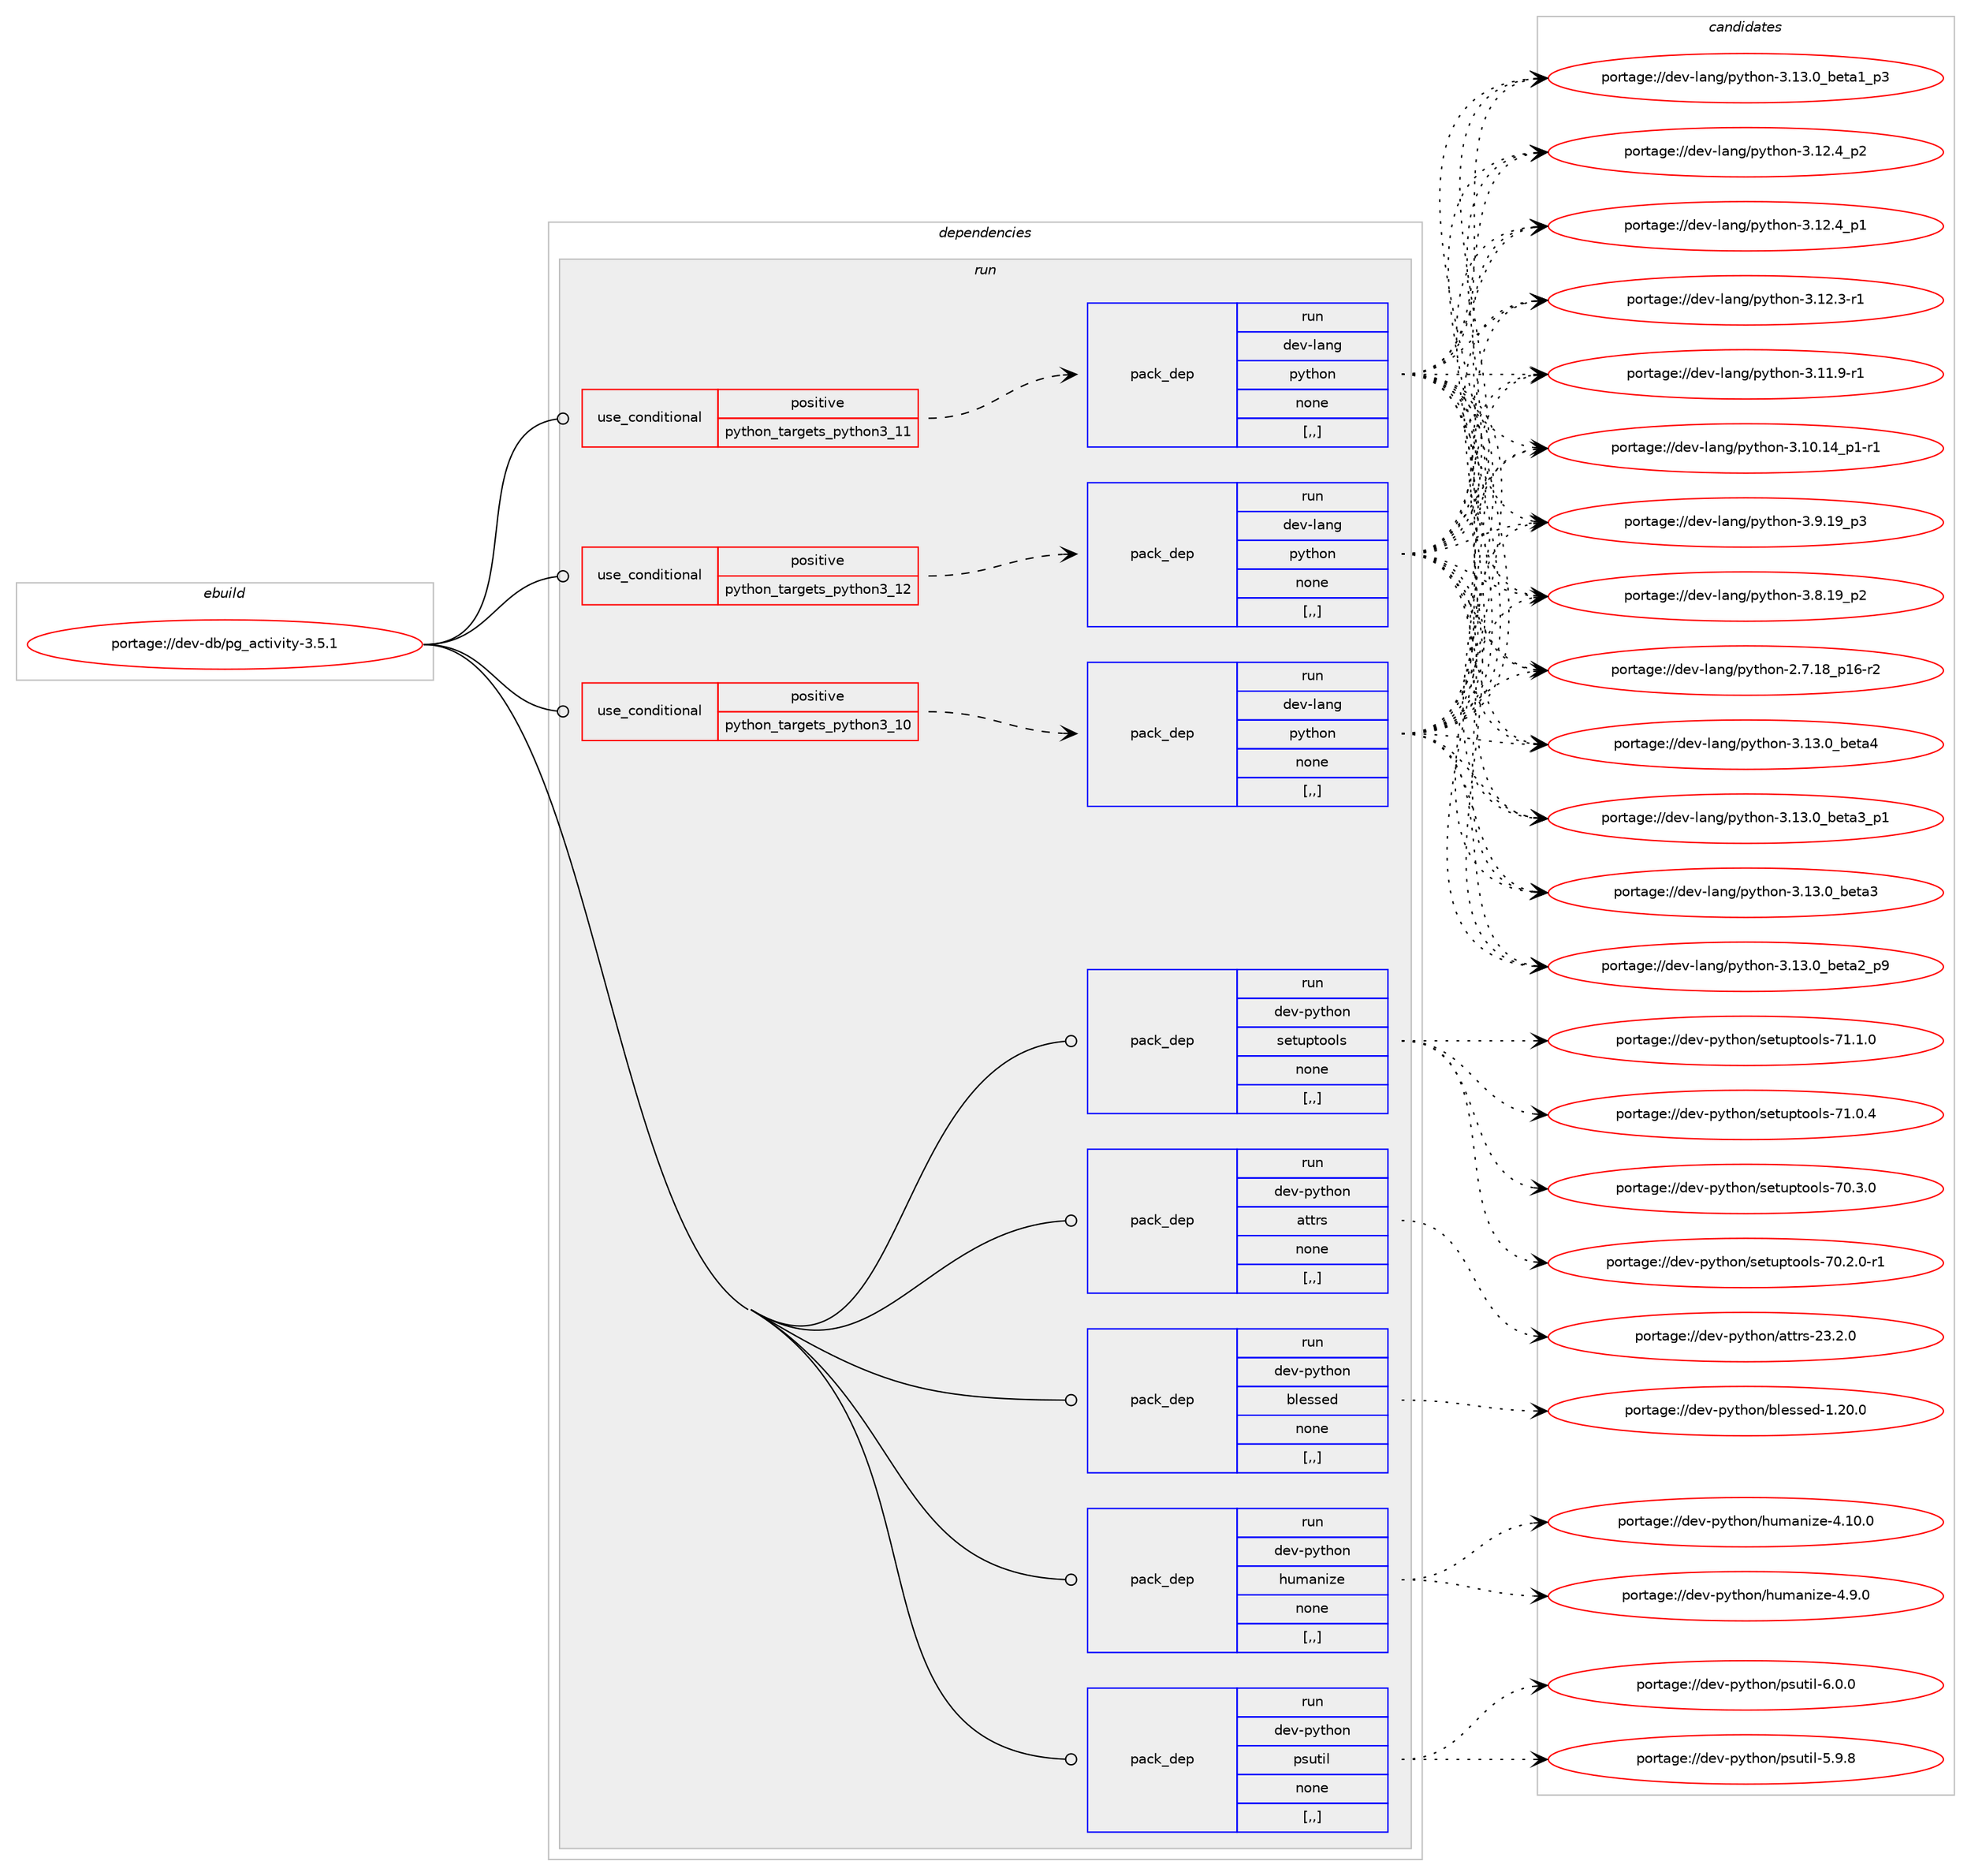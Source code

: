 digraph prolog {

# *************
# Graph options
# *************

newrank=true;
concentrate=true;
compound=true;
graph [rankdir=LR,fontname=Helvetica,fontsize=10,ranksep=1.5];#, ranksep=2.5, nodesep=0.2];
edge  [arrowhead=vee];
node  [fontname=Helvetica,fontsize=10];

# **********
# The ebuild
# **********

subgraph cluster_leftcol {
color=gray;
label=<<i>ebuild</i>>;
id [label="portage://dev-db/pg_activity-3.5.1", color=red, width=4, href="../dev-db/pg_activity-3.5.1.svg"];
}

# ****************
# The dependencies
# ****************

subgraph cluster_midcol {
color=gray;
label=<<i>dependencies</i>>;
subgraph cluster_compile {
fillcolor="#eeeeee";
style=filled;
label=<<i>compile</i>>;
}
subgraph cluster_compileandrun {
fillcolor="#eeeeee";
style=filled;
label=<<i>compile and run</i>>;
}
subgraph cluster_run {
fillcolor="#eeeeee";
style=filled;
label=<<i>run</i>>;
subgraph cond18074 {
dependency69231 [label=<<TABLE BORDER="0" CELLBORDER="1" CELLSPACING="0" CELLPADDING="4"><TR><TD ROWSPAN="3" CELLPADDING="10">use_conditional</TD></TR><TR><TD>positive</TD></TR><TR><TD>python_targets_python3_10</TD></TR></TABLE>>, shape=none, color=red];
subgraph pack50206 {
dependency69232 [label=<<TABLE BORDER="0" CELLBORDER="1" CELLSPACING="0" CELLPADDING="4" WIDTH="220"><TR><TD ROWSPAN="6" CELLPADDING="30">pack_dep</TD></TR><TR><TD WIDTH="110">run</TD></TR><TR><TD>dev-lang</TD></TR><TR><TD>python</TD></TR><TR><TD>none</TD></TR><TR><TD>[,,]</TD></TR></TABLE>>, shape=none, color=blue];
}
dependency69231:e -> dependency69232:w [weight=20,style="dashed",arrowhead="vee"];
}
id:e -> dependency69231:w [weight=20,style="solid",arrowhead="odot"];
subgraph cond18075 {
dependency69233 [label=<<TABLE BORDER="0" CELLBORDER="1" CELLSPACING="0" CELLPADDING="4"><TR><TD ROWSPAN="3" CELLPADDING="10">use_conditional</TD></TR><TR><TD>positive</TD></TR><TR><TD>python_targets_python3_11</TD></TR></TABLE>>, shape=none, color=red];
subgraph pack50207 {
dependency69234 [label=<<TABLE BORDER="0" CELLBORDER="1" CELLSPACING="0" CELLPADDING="4" WIDTH="220"><TR><TD ROWSPAN="6" CELLPADDING="30">pack_dep</TD></TR><TR><TD WIDTH="110">run</TD></TR><TR><TD>dev-lang</TD></TR><TR><TD>python</TD></TR><TR><TD>none</TD></TR><TR><TD>[,,]</TD></TR></TABLE>>, shape=none, color=blue];
}
dependency69233:e -> dependency69234:w [weight=20,style="dashed",arrowhead="vee"];
}
id:e -> dependency69233:w [weight=20,style="solid",arrowhead="odot"];
subgraph cond18076 {
dependency69235 [label=<<TABLE BORDER="0" CELLBORDER="1" CELLSPACING="0" CELLPADDING="4"><TR><TD ROWSPAN="3" CELLPADDING="10">use_conditional</TD></TR><TR><TD>positive</TD></TR><TR><TD>python_targets_python3_12</TD></TR></TABLE>>, shape=none, color=red];
subgraph pack50208 {
dependency69236 [label=<<TABLE BORDER="0" CELLBORDER="1" CELLSPACING="0" CELLPADDING="4" WIDTH="220"><TR><TD ROWSPAN="6" CELLPADDING="30">pack_dep</TD></TR><TR><TD WIDTH="110">run</TD></TR><TR><TD>dev-lang</TD></TR><TR><TD>python</TD></TR><TR><TD>none</TD></TR><TR><TD>[,,]</TD></TR></TABLE>>, shape=none, color=blue];
}
dependency69235:e -> dependency69236:w [weight=20,style="dashed",arrowhead="vee"];
}
id:e -> dependency69235:w [weight=20,style="solid",arrowhead="odot"];
subgraph pack50209 {
dependency69237 [label=<<TABLE BORDER="0" CELLBORDER="1" CELLSPACING="0" CELLPADDING="4" WIDTH="220"><TR><TD ROWSPAN="6" CELLPADDING="30">pack_dep</TD></TR><TR><TD WIDTH="110">run</TD></TR><TR><TD>dev-python</TD></TR><TR><TD>attrs</TD></TR><TR><TD>none</TD></TR><TR><TD>[,,]</TD></TR></TABLE>>, shape=none, color=blue];
}
id:e -> dependency69237:w [weight=20,style="solid",arrowhead="odot"];
subgraph pack50210 {
dependency69238 [label=<<TABLE BORDER="0" CELLBORDER="1" CELLSPACING="0" CELLPADDING="4" WIDTH="220"><TR><TD ROWSPAN="6" CELLPADDING="30">pack_dep</TD></TR><TR><TD WIDTH="110">run</TD></TR><TR><TD>dev-python</TD></TR><TR><TD>blessed</TD></TR><TR><TD>none</TD></TR><TR><TD>[,,]</TD></TR></TABLE>>, shape=none, color=blue];
}
id:e -> dependency69238:w [weight=20,style="solid",arrowhead="odot"];
subgraph pack50211 {
dependency69239 [label=<<TABLE BORDER="0" CELLBORDER="1" CELLSPACING="0" CELLPADDING="4" WIDTH="220"><TR><TD ROWSPAN="6" CELLPADDING="30">pack_dep</TD></TR><TR><TD WIDTH="110">run</TD></TR><TR><TD>dev-python</TD></TR><TR><TD>humanize</TD></TR><TR><TD>none</TD></TR><TR><TD>[,,]</TD></TR></TABLE>>, shape=none, color=blue];
}
id:e -> dependency69239:w [weight=20,style="solid",arrowhead="odot"];
subgraph pack50212 {
dependency69240 [label=<<TABLE BORDER="0" CELLBORDER="1" CELLSPACING="0" CELLPADDING="4" WIDTH="220"><TR><TD ROWSPAN="6" CELLPADDING="30">pack_dep</TD></TR><TR><TD WIDTH="110">run</TD></TR><TR><TD>dev-python</TD></TR><TR><TD>psutil</TD></TR><TR><TD>none</TD></TR><TR><TD>[,,]</TD></TR></TABLE>>, shape=none, color=blue];
}
id:e -> dependency69240:w [weight=20,style="solid",arrowhead="odot"];
subgraph pack50213 {
dependency69241 [label=<<TABLE BORDER="0" CELLBORDER="1" CELLSPACING="0" CELLPADDING="4" WIDTH="220"><TR><TD ROWSPAN="6" CELLPADDING="30">pack_dep</TD></TR><TR><TD WIDTH="110">run</TD></TR><TR><TD>dev-python</TD></TR><TR><TD>setuptools</TD></TR><TR><TD>none</TD></TR><TR><TD>[,,]</TD></TR></TABLE>>, shape=none, color=blue];
}
id:e -> dependency69241:w [weight=20,style="solid",arrowhead="odot"];
}
}

# **************
# The candidates
# **************

subgraph cluster_choices {
rank=same;
color=gray;
label=<<i>candidates</i>>;

subgraph choice50206 {
color=black;
nodesep=1;
choice1001011184510897110103471121211161041111104551464951464895981011169752 [label="portage://dev-lang/python-3.13.0_beta4", color=red, width=4,href="../dev-lang/python-3.13.0_beta4.svg"];
choice10010111845108971101034711212111610411111045514649514648959810111697519511249 [label="portage://dev-lang/python-3.13.0_beta3_p1", color=red, width=4,href="../dev-lang/python-3.13.0_beta3_p1.svg"];
choice1001011184510897110103471121211161041111104551464951464895981011169751 [label="portage://dev-lang/python-3.13.0_beta3", color=red, width=4,href="../dev-lang/python-3.13.0_beta3.svg"];
choice10010111845108971101034711212111610411111045514649514648959810111697509511257 [label="portage://dev-lang/python-3.13.0_beta2_p9", color=red, width=4,href="../dev-lang/python-3.13.0_beta2_p9.svg"];
choice10010111845108971101034711212111610411111045514649514648959810111697499511251 [label="portage://dev-lang/python-3.13.0_beta1_p3", color=red, width=4,href="../dev-lang/python-3.13.0_beta1_p3.svg"];
choice100101118451089711010347112121116104111110455146495046529511250 [label="portage://dev-lang/python-3.12.4_p2", color=red, width=4,href="../dev-lang/python-3.12.4_p2.svg"];
choice100101118451089711010347112121116104111110455146495046529511249 [label="portage://dev-lang/python-3.12.4_p1", color=red, width=4,href="../dev-lang/python-3.12.4_p1.svg"];
choice100101118451089711010347112121116104111110455146495046514511449 [label="portage://dev-lang/python-3.12.3-r1", color=red, width=4,href="../dev-lang/python-3.12.3-r1.svg"];
choice100101118451089711010347112121116104111110455146494946574511449 [label="portage://dev-lang/python-3.11.9-r1", color=red, width=4,href="../dev-lang/python-3.11.9-r1.svg"];
choice100101118451089711010347112121116104111110455146494846495295112494511449 [label="portage://dev-lang/python-3.10.14_p1-r1", color=red, width=4,href="../dev-lang/python-3.10.14_p1-r1.svg"];
choice100101118451089711010347112121116104111110455146574649579511251 [label="portage://dev-lang/python-3.9.19_p3", color=red, width=4,href="../dev-lang/python-3.9.19_p3.svg"];
choice100101118451089711010347112121116104111110455146564649579511250 [label="portage://dev-lang/python-3.8.19_p2", color=red, width=4,href="../dev-lang/python-3.8.19_p2.svg"];
choice100101118451089711010347112121116104111110455046554649569511249544511450 [label="portage://dev-lang/python-2.7.18_p16-r2", color=red, width=4,href="../dev-lang/python-2.7.18_p16-r2.svg"];
dependency69232:e -> choice1001011184510897110103471121211161041111104551464951464895981011169752:w [style=dotted,weight="100"];
dependency69232:e -> choice10010111845108971101034711212111610411111045514649514648959810111697519511249:w [style=dotted,weight="100"];
dependency69232:e -> choice1001011184510897110103471121211161041111104551464951464895981011169751:w [style=dotted,weight="100"];
dependency69232:e -> choice10010111845108971101034711212111610411111045514649514648959810111697509511257:w [style=dotted,weight="100"];
dependency69232:e -> choice10010111845108971101034711212111610411111045514649514648959810111697499511251:w [style=dotted,weight="100"];
dependency69232:e -> choice100101118451089711010347112121116104111110455146495046529511250:w [style=dotted,weight="100"];
dependency69232:e -> choice100101118451089711010347112121116104111110455146495046529511249:w [style=dotted,weight="100"];
dependency69232:e -> choice100101118451089711010347112121116104111110455146495046514511449:w [style=dotted,weight="100"];
dependency69232:e -> choice100101118451089711010347112121116104111110455146494946574511449:w [style=dotted,weight="100"];
dependency69232:e -> choice100101118451089711010347112121116104111110455146494846495295112494511449:w [style=dotted,weight="100"];
dependency69232:e -> choice100101118451089711010347112121116104111110455146574649579511251:w [style=dotted,weight="100"];
dependency69232:e -> choice100101118451089711010347112121116104111110455146564649579511250:w [style=dotted,weight="100"];
dependency69232:e -> choice100101118451089711010347112121116104111110455046554649569511249544511450:w [style=dotted,weight="100"];
}
subgraph choice50207 {
color=black;
nodesep=1;
choice1001011184510897110103471121211161041111104551464951464895981011169752 [label="portage://dev-lang/python-3.13.0_beta4", color=red, width=4,href="../dev-lang/python-3.13.0_beta4.svg"];
choice10010111845108971101034711212111610411111045514649514648959810111697519511249 [label="portage://dev-lang/python-3.13.0_beta3_p1", color=red, width=4,href="../dev-lang/python-3.13.0_beta3_p1.svg"];
choice1001011184510897110103471121211161041111104551464951464895981011169751 [label="portage://dev-lang/python-3.13.0_beta3", color=red, width=4,href="../dev-lang/python-3.13.0_beta3.svg"];
choice10010111845108971101034711212111610411111045514649514648959810111697509511257 [label="portage://dev-lang/python-3.13.0_beta2_p9", color=red, width=4,href="../dev-lang/python-3.13.0_beta2_p9.svg"];
choice10010111845108971101034711212111610411111045514649514648959810111697499511251 [label="portage://dev-lang/python-3.13.0_beta1_p3", color=red, width=4,href="../dev-lang/python-3.13.0_beta1_p3.svg"];
choice100101118451089711010347112121116104111110455146495046529511250 [label="portage://dev-lang/python-3.12.4_p2", color=red, width=4,href="../dev-lang/python-3.12.4_p2.svg"];
choice100101118451089711010347112121116104111110455146495046529511249 [label="portage://dev-lang/python-3.12.4_p1", color=red, width=4,href="../dev-lang/python-3.12.4_p1.svg"];
choice100101118451089711010347112121116104111110455146495046514511449 [label="portage://dev-lang/python-3.12.3-r1", color=red, width=4,href="../dev-lang/python-3.12.3-r1.svg"];
choice100101118451089711010347112121116104111110455146494946574511449 [label="portage://dev-lang/python-3.11.9-r1", color=red, width=4,href="../dev-lang/python-3.11.9-r1.svg"];
choice100101118451089711010347112121116104111110455146494846495295112494511449 [label="portage://dev-lang/python-3.10.14_p1-r1", color=red, width=4,href="../dev-lang/python-3.10.14_p1-r1.svg"];
choice100101118451089711010347112121116104111110455146574649579511251 [label="portage://dev-lang/python-3.9.19_p3", color=red, width=4,href="../dev-lang/python-3.9.19_p3.svg"];
choice100101118451089711010347112121116104111110455146564649579511250 [label="portage://dev-lang/python-3.8.19_p2", color=red, width=4,href="../dev-lang/python-3.8.19_p2.svg"];
choice100101118451089711010347112121116104111110455046554649569511249544511450 [label="portage://dev-lang/python-2.7.18_p16-r2", color=red, width=4,href="../dev-lang/python-2.7.18_p16-r2.svg"];
dependency69234:e -> choice1001011184510897110103471121211161041111104551464951464895981011169752:w [style=dotted,weight="100"];
dependency69234:e -> choice10010111845108971101034711212111610411111045514649514648959810111697519511249:w [style=dotted,weight="100"];
dependency69234:e -> choice1001011184510897110103471121211161041111104551464951464895981011169751:w [style=dotted,weight="100"];
dependency69234:e -> choice10010111845108971101034711212111610411111045514649514648959810111697509511257:w [style=dotted,weight="100"];
dependency69234:e -> choice10010111845108971101034711212111610411111045514649514648959810111697499511251:w [style=dotted,weight="100"];
dependency69234:e -> choice100101118451089711010347112121116104111110455146495046529511250:w [style=dotted,weight="100"];
dependency69234:e -> choice100101118451089711010347112121116104111110455146495046529511249:w [style=dotted,weight="100"];
dependency69234:e -> choice100101118451089711010347112121116104111110455146495046514511449:w [style=dotted,weight="100"];
dependency69234:e -> choice100101118451089711010347112121116104111110455146494946574511449:w [style=dotted,weight="100"];
dependency69234:e -> choice100101118451089711010347112121116104111110455146494846495295112494511449:w [style=dotted,weight="100"];
dependency69234:e -> choice100101118451089711010347112121116104111110455146574649579511251:w [style=dotted,weight="100"];
dependency69234:e -> choice100101118451089711010347112121116104111110455146564649579511250:w [style=dotted,weight="100"];
dependency69234:e -> choice100101118451089711010347112121116104111110455046554649569511249544511450:w [style=dotted,weight="100"];
}
subgraph choice50208 {
color=black;
nodesep=1;
choice1001011184510897110103471121211161041111104551464951464895981011169752 [label="portage://dev-lang/python-3.13.0_beta4", color=red, width=4,href="../dev-lang/python-3.13.0_beta4.svg"];
choice10010111845108971101034711212111610411111045514649514648959810111697519511249 [label="portage://dev-lang/python-3.13.0_beta3_p1", color=red, width=4,href="../dev-lang/python-3.13.0_beta3_p1.svg"];
choice1001011184510897110103471121211161041111104551464951464895981011169751 [label="portage://dev-lang/python-3.13.0_beta3", color=red, width=4,href="../dev-lang/python-3.13.0_beta3.svg"];
choice10010111845108971101034711212111610411111045514649514648959810111697509511257 [label="portage://dev-lang/python-3.13.0_beta2_p9", color=red, width=4,href="../dev-lang/python-3.13.0_beta2_p9.svg"];
choice10010111845108971101034711212111610411111045514649514648959810111697499511251 [label="portage://dev-lang/python-3.13.0_beta1_p3", color=red, width=4,href="../dev-lang/python-3.13.0_beta1_p3.svg"];
choice100101118451089711010347112121116104111110455146495046529511250 [label="portage://dev-lang/python-3.12.4_p2", color=red, width=4,href="../dev-lang/python-3.12.4_p2.svg"];
choice100101118451089711010347112121116104111110455146495046529511249 [label="portage://dev-lang/python-3.12.4_p1", color=red, width=4,href="../dev-lang/python-3.12.4_p1.svg"];
choice100101118451089711010347112121116104111110455146495046514511449 [label="portage://dev-lang/python-3.12.3-r1", color=red, width=4,href="../dev-lang/python-3.12.3-r1.svg"];
choice100101118451089711010347112121116104111110455146494946574511449 [label="portage://dev-lang/python-3.11.9-r1", color=red, width=4,href="../dev-lang/python-3.11.9-r1.svg"];
choice100101118451089711010347112121116104111110455146494846495295112494511449 [label="portage://dev-lang/python-3.10.14_p1-r1", color=red, width=4,href="../dev-lang/python-3.10.14_p1-r1.svg"];
choice100101118451089711010347112121116104111110455146574649579511251 [label="portage://dev-lang/python-3.9.19_p3", color=red, width=4,href="../dev-lang/python-3.9.19_p3.svg"];
choice100101118451089711010347112121116104111110455146564649579511250 [label="portage://dev-lang/python-3.8.19_p2", color=red, width=4,href="../dev-lang/python-3.8.19_p2.svg"];
choice100101118451089711010347112121116104111110455046554649569511249544511450 [label="portage://dev-lang/python-2.7.18_p16-r2", color=red, width=4,href="../dev-lang/python-2.7.18_p16-r2.svg"];
dependency69236:e -> choice1001011184510897110103471121211161041111104551464951464895981011169752:w [style=dotted,weight="100"];
dependency69236:e -> choice10010111845108971101034711212111610411111045514649514648959810111697519511249:w [style=dotted,weight="100"];
dependency69236:e -> choice1001011184510897110103471121211161041111104551464951464895981011169751:w [style=dotted,weight="100"];
dependency69236:e -> choice10010111845108971101034711212111610411111045514649514648959810111697509511257:w [style=dotted,weight="100"];
dependency69236:e -> choice10010111845108971101034711212111610411111045514649514648959810111697499511251:w [style=dotted,weight="100"];
dependency69236:e -> choice100101118451089711010347112121116104111110455146495046529511250:w [style=dotted,weight="100"];
dependency69236:e -> choice100101118451089711010347112121116104111110455146495046529511249:w [style=dotted,weight="100"];
dependency69236:e -> choice100101118451089711010347112121116104111110455146495046514511449:w [style=dotted,weight="100"];
dependency69236:e -> choice100101118451089711010347112121116104111110455146494946574511449:w [style=dotted,weight="100"];
dependency69236:e -> choice100101118451089711010347112121116104111110455146494846495295112494511449:w [style=dotted,weight="100"];
dependency69236:e -> choice100101118451089711010347112121116104111110455146574649579511251:w [style=dotted,weight="100"];
dependency69236:e -> choice100101118451089711010347112121116104111110455146564649579511250:w [style=dotted,weight="100"];
dependency69236:e -> choice100101118451089711010347112121116104111110455046554649569511249544511450:w [style=dotted,weight="100"];
}
subgraph choice50209 {
color=black;
nodesep=1;
choice10010111845112121116104111110479711611611411545505146504648 [label="portage://dev-python/attrs-23.2.0", color=red, width=4,href="../dev-python/attrs-23.2.0.svg"];
dependency69237:e -> choice10010111845112121116104111110479711611611411545505146504648:w [style=dotted,weight="100"];
}
subgraph choice50210 {
color=black;
nodesep=1;
choice10010111845112121116104111110479810810111511510110045494650484648 [label="portage://dev-python/blessed-1.20.0", color=red, width=4,href="../dev-python/blessed-1.20.0.svg"];
dependency69238:e -> choice10010111845112121116104111110479810810111511510110045494650484648:w [style=dotted,weight="100"];
}
subgraph choice50211 {
color=black;
nodesep=1;
choice10010111845112121116104111110471041171099711010512210145524649484648 [label="portage://dev-python/humanize-4.10.0", color=red, width=4,href="../dev-python/humanize-4.10.0.svg"];
choice100101118451121211161041111104710411710997110105122101455246574648 [label="portage://dev-python/humanize-4.9.0", color=red, width=4,href="../dev-python/humanize-4.9.0.svg"];
dependency69239:e -> choice10010111845112121116104111110471041171099711010512210145524649484648:w [style=dotted,weight="100"];
dependency69239:e -> choice100101118451121211161041111104710411710997110105122101455246574648:w [style=dotted,weight="100"];
}
subgraph choice50212 {
color=black;
nodesep=1;
choice1001011184511212111610411111047112115117116105108455446484648 [label="portage://dev-python/psutil-6.0.0", color=red, width=4,href="../dev-python/psutil-6.0.0.svg"];
choice1001011184511212111610411111047112115117116105108455346574656 [label="portage://dev-python/psutil-5.9.8", color=red, width=4,href="../dev-python/psutil-5.9.8.svg"];
dependency69240:e -> choice1001011184511212111610411111047112115117116105108455446484648:w [style=dotted,weight="100"];
dependency69240:e -> choice1001011184511212111610411111047112115117116105108455346574656:w [style=dotted,weight="100"];
}
subgraph choice50213 {
color=black;
nodesep=1;
choice100101118451121211161041111104711510111611711211611111110811545554946494648 [label="portage://dev-python/setuptools-71.1.0", color=red, width=4,href="../dev-python/setuptools-71.1.0.svg"];
choice100101118451121211161041111104711510111611711211611111110811545554946484652 [label="portage://dev-python/setuptools-71.0.4", color=red, width=4,href="../dev-python/setuptools-71.0.4.svg"];
choice100101118451121211161041111104711510111611711211611111110811545554846514648 [label="portage://dev-python/setuptools-70.3.0", color=red, width=4,href="../dev-python/setuptools-70.3.0.svg"];
choice1001011184511212111610411111047115101116117112116111111108115455548465046484511449 [label="portage://dev-python/setuptools-70.2.0-r1", color=red, width=4,href="../dev-python/setuptools-70.2.0-r1.svg"];
dependency69241:e -> choice100101118451121211161041111104711510111611711211611111110811545554946494648:w [style=dotted,weight="100"];
dependency69241:e -> choice100101118451121211161041111104711510111611711211611111110811545554946484652:w [style=dotted,weight="100"];
dependency69241:e -> choice100101118451121211161041111104711510111611711211611111110811545554846514648:w [style=dotted,weight="100"];
dependency69241:e -> choice1001011184511212111610411111047115101116117112116111111108115455548465046484511449:w [style=dotted,weight="100"];
}
}

}
